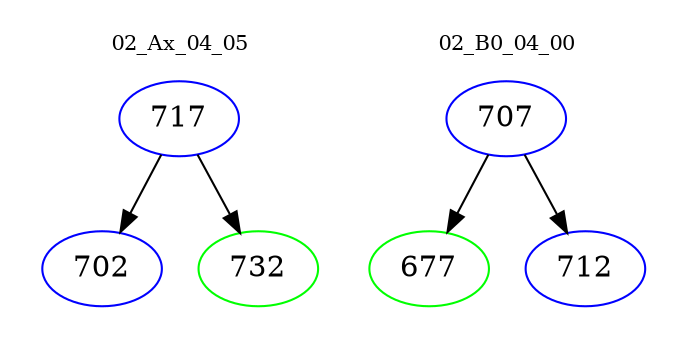 digraph{
subgraph cluster_0 {
color = white
label = "02_Ax_04_05";
fontsize=10;
T0_717 [label="717", color="blue"]
T0_717 -> T0_702 [color="black"]
T0_702 [label="702", color="blue"]
T0_717 -> T0_732 [color="black"]
T0_732 [label="732", color="green"]
}
subgraph cluster_1 {
color = white
label = "02_B0_04_00";
fontsize=10;
T1_707 [label="707", color="blue"]
T1_707 -> T1_677 [color="black"]
T1_677 [label="677", color="green"]
T1_707 -> T1_712 [color="black"]
T1_712 [label="712", color="blue"]
}
}
